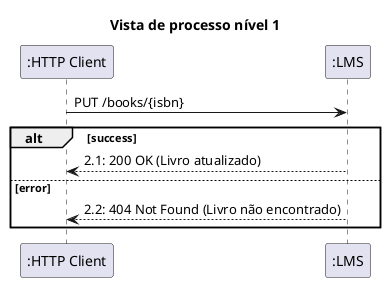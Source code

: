 @startuml
hide circle
skinparam classAttributeIconSize 0
title Vista de processo nível 1

participant ":HTTP Client" as Client
participant ":LMS" as System


' Atualização de livro
Client -> System: PUT /books/{isbn}
alt success
    System --> Client: 2.1: 200 OK (Livro atualizado)
else error
    System --> Client: 2.2: 404 Not Found (Livro não encontrado)
end

@enduml
